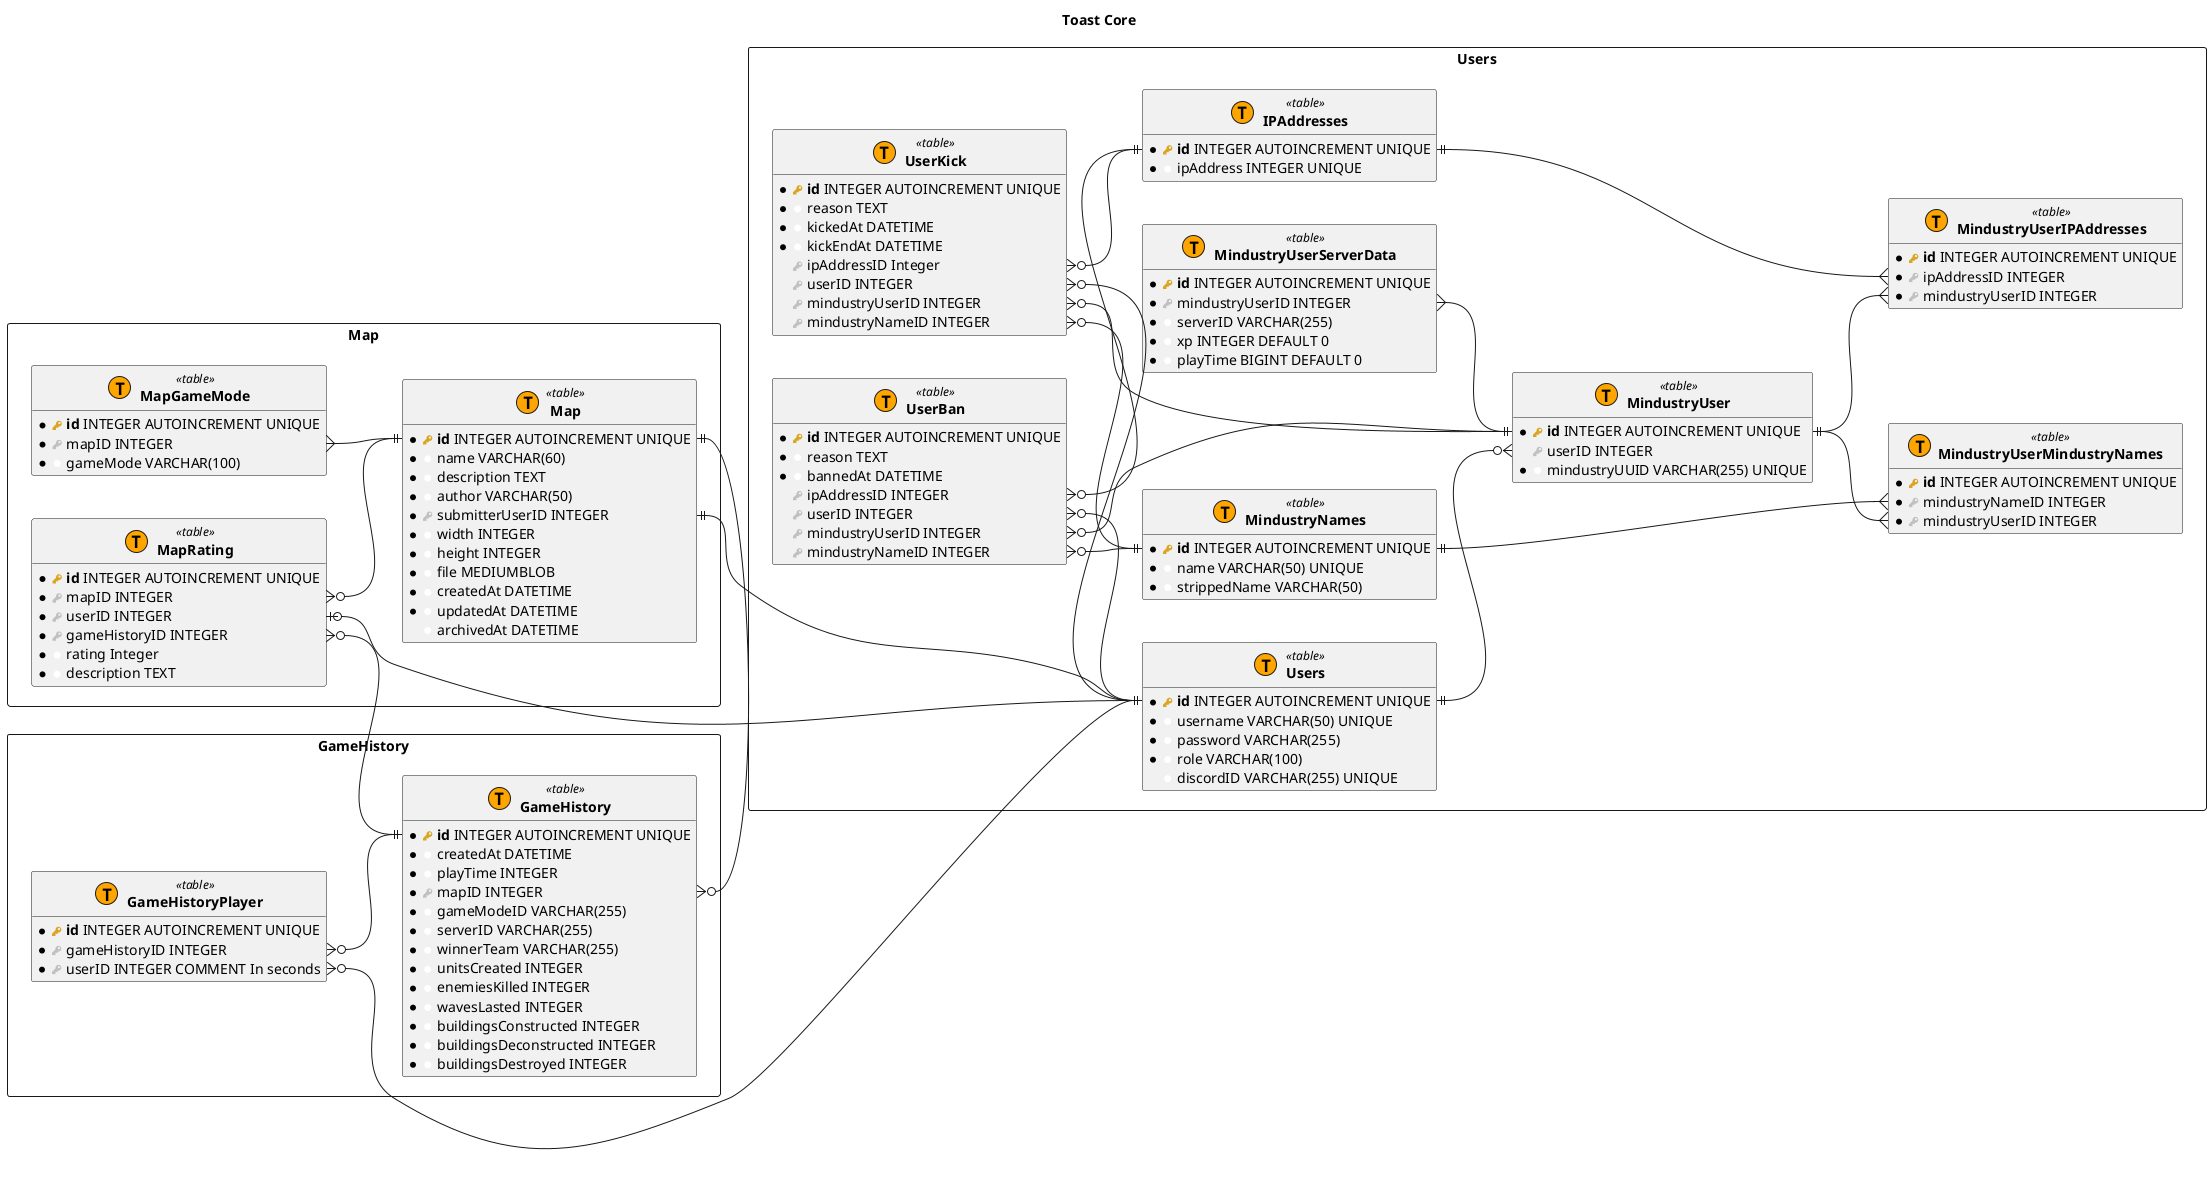 @startuml

hide empty methods

!procedure $schema($name)
package "$name" as $name <<Rectangle>>
!endprocedure

!procedure $table($name)
entity "<b>$name</b>" as $name << (T, Orange) table >>
!endprocedure

!procedure $view($name)
entity "<b>$name</b>" as $name << (V, Aquamarine) view >>
!endprocedure

!procedure $pk($name)
<color:#GoldenRod><&key></color> <b>$name</b>
!endprocedure

!procedure $fk($name)
<color:#Silver><&key></color> $name
!endprocedure

!procedure $column($name)
{field} <color:#White><&media-record></color> $name
!endprocedure

title "Toast Core"

left to right direction

$schema("Users") {
    $table("Users") {
        * $pk("id") INTEGER AUTOINCREMENT UNIQUE
        * $column("username") VARCHAR(50) UNIQUE
        * $column("password") VARCHAR(255)
        * $column("role") VARCHAR(100)
          $column("discordID") VARCHAR(255) UNIQUE
    }

    $table("MindustryUserServerData") {
        * $pk("id") INTEGER AUTOINCREMENT UNIQUE
        * $fk("mindustryUserID") INTEGER
        * $column("serverID") VARCHAR(255)
        * $column("xp") INTEGER DEFAULT 0
        * $column("playTime") BIGINT DEFAULT 0
    }

    $table("MindustryUser") {
        * $pk("id") INTEGER AUTOINCREMENT UNIQUE
          $fk("userID") INTEGER
        * $column("mindustryUUID") VARCHAR(255) UNIQUE
    }

    $table("MindustryUserIPAddresses") {
        * $pk("id") INTEGER AUTOINCREMENT UNIQUE
        * $fk("ipAddressID") INTEGER
        * $fk("mindustryUserID") INTEGER
    }

    $table("MindustryUserMindustryNames") {
        * $pk("id") INTEGER AUTOINCREMENT UNIQUE
        * $fk("mindustryNameID") INTEGER
        * $fk("mindustryUserID") INTEGER
    }

    $table("IPAddresses") {
        * $pk("id") INTEGER AUTOINCREMENT UNIQUE
        * $column("ipAddress") INTEGER UNIQUE
    }

    $table("MindustryNames") {
        * $pk("id") INTEGER AUTOINCREMENT UNIQUE
        * $column("name") VARCHAR(50) UNIQUE
        * $column("strippedName") VARCHAR(50)
    }

    $table("UserKick") {
        * $pk("id") INTEGER AUTOINCREMENT UNIQUE
        * $column("reason") TEXT
        * $column("kickedAt") DATETIME
        * $column("kickEndAt") DATETIME
          $fk("ipAddressID") Integer
          $fk("userID") INTEGER
          $fk("mindustryUserID") INTEGER
          $fk("mindustryNameID") INTEGER
    }

    $table("UserBan") {
        * $pk("id") INTEGER AUTOINCREMENT UNIQUE
        * $column("reason") TEXT
        * $column("bannedAt") DATETIME
          $fk("ipAddressID") INTEGER
          $fk("userID") INTEGER
          $fk("mindustryUserID") INTEGER
          $fk("mindustryNameID") INTEGER
    }

    Users::id ||--o{ MindustryUser::userID
    MindustryUserServerData::mindustryUserID }--|| MindustryUser::id

    MindustryUser::id ||--{ MindustryUserIPAddresses::mindustryUserID
    IPAddresses::id ||--{ MindustryUserIPAddresses::ipAddressID
    MindustryUser::id ||--{ MindustryUserMindustryNames::mindustryUserID
    MindustryNames::id ||--{ MindustryUserMindustryNames::mindustryNameID

    UserKick::ipAddressID }o--|| IPAddresses::id
    UserKick::userID }o--|| Users::id
    UserKick::mindustryUserID }o--|| MindustryUser::id
    UserKick::mindustryNameID }o--|| MindustryNames::id
    UserBan::ipAddressID }o--|| IPAddresses::id
    UserBan::userID }o--|| Users::id
    UserBan::mindustryUserID }o--|| MindustryUser::id
    UserBan::mindustryNameID }o--|| MindustryNames::id
}

$schema("Map") {
    $table("Map") {
        * $pk("id") INTEGER AUTOINCREMENT UNIQUE
        * $column("name") VARCHAR(60)
        * $column("description") TEXT
        * $column("author") VARCHAR(50)
        * $fk("submitterUserID") INTEGER
        * $column("width") INTEGER
        * $column("height") INTEGER
        * $column("file") MEDIUMBLOB
        * $column("createdAt") DATETIME
        * $column("updatedAt") DATETIME
          $column("archivedAt") DATETIME
    }

    $table("MapGameMode") {
        * $pk("id") INTEGER AUTOINCREMENT UNIQUE
        * $fk("mapID") INTEGER
        * $column("gameMode") VARCHAR(100)
    }

    $table("MapRating") {
        * $pk("id") INTEGER AUTOINCREMENT UNIQUE
        * $fk("mapID") INTEGER
        * $fk("userID") INTEGER
        * $fk("gameHistoryID") INTEGER
        * $column("rating") Integer
        * $column("description") TEXT
    }

    Map::submitterUserID ||---|| Users.Users::id
    MapRating::mapID }o--|| Map::id
    MapRating::userID |o--|| Users.Users::id

    MapGameMode::mapID }--|| Map::id
}

$schema("GameHistory") {
    $table("GameHistory") {
        * $pk("id") INTEGER AUTOINCREMENT UNIQUE
        * $column("createdAt") DATETIME
        * $column("playTime") INTEGER
        * $fk("mapID") INTEGER
        * $column("gameModeID") VARCHAR(255)
        * $column("serverID") VARCHAR(255)
        * $column("winnerTeam") VARCHAR(255)
        * $column("unitsCreated") INTEGER
        * $column("enemiesKilled") INTEGER
        * $column("wavesLasted") INTEGER
        * $column("buildingsConstructed") INTEGER
        * $column("buildingsDeconstructed") INTEGER
        * $column("buildingsDestroyed") INTEGER
    }

    $table("GameHistoryPlayer") {
        * $pk("id") INTEGER AUTOINCREMENT UNIQUE
        * $fk("gameHistoryID") INTEGER
        * $fk("userID") INTEGER COMMENT In seconds
    }

    GameHistoryPlayer::gameHistoryID }o--|| GameHistory::id
    GameHistoryPlayer::userID }o--|| Users.Users::id
    GameHistory::mapID }o--|| Map.Map::id
}

Map.MapRating::gameHistoryID }o--|| GameHistory.GameHistory::id

@enduml